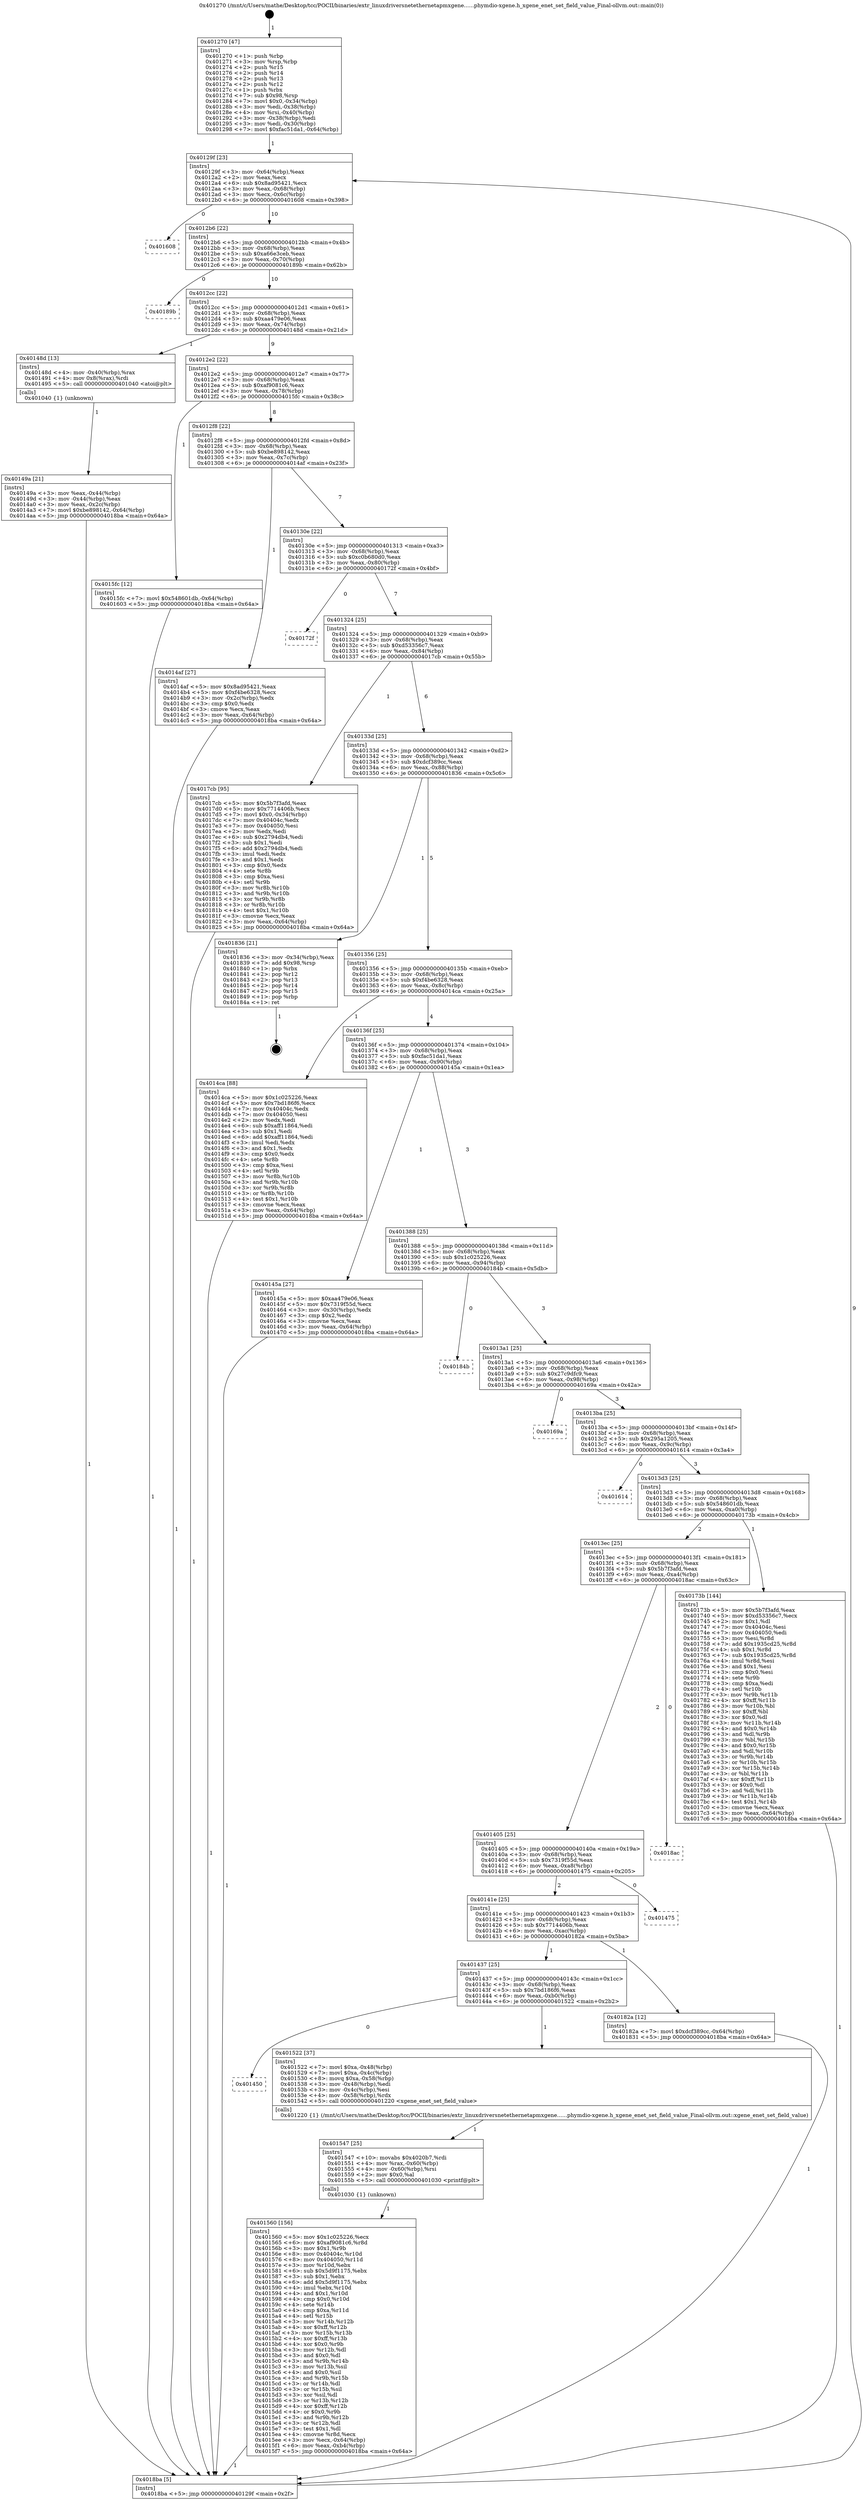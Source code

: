 digraph "0x401270" {
  label = "0x401270 (/mnt/c/Users/mathe/Desktop/tcc/POCII/binaries/extr_linuxdriversnetethernetapmxgene......phymdio-xgene.h_xgene_enet_set_field_value_Final-ollvm.out::main(0))"
  labelloc = "t"
  node[shape=record]

  Entry [label="",width=0.3,height=0.3,shape=circle,fillcolor=black,style=filled]
  "0x40129f" [label="{
     0x40129f [23]\l
     | [instrs]\l
     &nbsp;&nbsp;0x40129f \<+3\>: mov -0x64(%rbp),%eax\l
     &nbsp;&nbsp;0x4012a2 \<+2\>: mov %eax,%ecx\l
     &nbsp;&nbsp;0x4012a4 \<+6\>: sub $0x8ad95421,%ecx\l
     &nbsp;&nbsp;0x4012aa \<+3\>: mov %eax,-0x68(%rbp)\l
     &nbsp;&nbsp;0x4012ad \<+3\>: mov %ecx,-0x6c(%rbp)\l
     &nbsp;&nbsp;0x4012b0 \<+6\>: je 0000000000401608 \<main+0x398\>\l
  }"]
  "0x401608" [label="{
     0x401608\l
  }", style=dashed]
  "0x4012b6" [label="{
     0x4012b6 [22]\l
     | [instrs]\l
     &nbsp;&nbsp;0x4012b6 \<+5\>: jmp 00000000004012bb \<main+0x4b\>\l
     &nbsp;&nbsp;0x4012bb \<+3\>: mov -0x68(%rbp),%eax\l
     &nbsp;&nbsp;0x4012be \<+5\>: sub $0xa66e3ceb,%eax\l
     &nbsp;&nbsp;0x4012c3 \<+3\>: mov %eax,-0x70(%rbp)\l
     &nbsp;&nbsp;0x4012c6 \<+6\>: je 000000000040189b \<main+0x62b\>\l
  }"]
  Exit [label="",width=0.3,height=0.3,shape=circle,fillcolor=black,style=filled,peripheries=2]
  "0x40189b" [label="{
     0x40189b\l
  }", style=dashed]
  "0x4012cc" [label="{
     0x4012cc [22]\l
     | [instrs]\l
     &nbsp;&nbsp;0x4012cc \<+5\>: jmp 00000000004012d1 \<main+0x61\>\l
     &nbsp;&nbsp;0x4012d1 \<+3\>: mov -0x68(%rbp),%eax\l
     &nbsp;&nbsp;0x4012d4 \<+5\>: sub $0xaa479e06,%eax\l
     &nbsp;&nbsp;0x4012d9 \<+3\>: mov %eax,-0x74(%rbp)\l
     &nbsp;&nbsp;0x4012dc \<+6\>: je 000000000040148d \<main+0x21d\>\l
  }"]
  "0x401560" [label="{
     0x401560 [156]\l
     | [instrs]\l
     &nbsp;&nbsp;0x401560 \<+5\>: mov $0x1c025226,%ecx\l
     &nbsp;&nbsp;0x401565 \<+6\>: mov $0xaf9081c6,%r8d\l
     &nbsp;&nbsp;0x40156b \<+3\>: mov $0x1,%r9b\l
     &nbsp;&nbsp;0x40156e \<+8\>: mov 0x40404c,%r10d\l
     &nbsp;&nbsp;0x401576 \<+8\>: mov 0x404050,%r11d\l
     &nbsp;&nbsp;0x40157e \<+3\>: mov %r10d,%ebx\l
     &nbsp;&nbsp;0x401581 \<+6\>: sub $0x5d9f1175,%ebx\l
     &nbsp;&nbsp;0x401587 \<+3\>: sub $0x1,%ebx\l
     &nbsp;&nbsp;0x40158a \<+6\>: add $0x5d9f1175,%ebx\l
     &nbsp;&nbsp;0x401590 \<+4\>: imul %ebx,%r10d\l
     &nbsp;&nbsp;0x401594 \<+4\>: and $0x1,%r10d\l
     &nbsp;&nbsp;0x401598 \<+4\>: cmp $0x0,%r10d\l
     &nbsp;&nbsp;0x40159c \<+4\>: sete %r14b\l
     &nbsp;&nbsp;0x4015a0 \<+4\>: cmp $0xa,%r11d\l
     &nbsp;&nbsp;0x4015a4 \<+4\>: setl %r15b\l
     &nbsp;&nbsp;0x4015a8 \<+3\>: mov %r14b,%r12b\l
     &nbsp;&nbsp;0x4015ab \<+4\>: xor $0xff,%r12b\l
     &nbsp;&nbsp;0x4015af \<+3\>: mov %r15b,%r13b\l
     &nbsp;&nbsp;0x4015b2 \<+4\>: xor $0xff,%r13b\l
     &nbsp;&nbsp;0x4015b6 \<+4\>: xor $0x0,%r9b\l
     &nbsp;&nbsp;0x4015ba \<+3\>: mov %r12b,%dl\l
     &nbsp;&nbsp;0x4015bd \<+3\>: and $0x0,%dl\l
     &nbsp;&nbsp;0x4015c0 \<+3\>: and %r9b,%r14b\l
     &nbsp;&nbsp;0x4015c3 \<+3\>: mov %r13b,%sil\l
     &nbsp;&nbsp;0x4015c6 \<+4\>: and $0x0,%sil\l
     &nbsp;&nbsp;0x4015ca \<+3\>: and %r9b,%r15b\l
     &nbsp;&nbsp;0x4015cd \<+3\>: or %r14b,%dl\l
     &nbsp;&nbsp;0x4015d0 \<+3\>: or %r15b,%sil\l
     &nbsp;&nbsp;0x4015d3 \<+3\>: xor %sil,%dl\l
     &nbsp;&nbsp;0x4015d6 \<+3\>: or %r13b,%r12b\l
     &nbsp;&nbsp;0x4015d9 \<+4\>: xor $0xff,%r12b\l
     &nbsp;&nbsp;0x4015dd \<+4\>: or $0x0,%r9b\l
     &nbsp;&nbsp;0x4015e1 \<+3\>: and %r9b,%r12b\l
     &nbsp;&nbsp;0x4015e4 \<+3\>: or %r12b,%dl\l
     &nbsp;&nbsp;0x4015e7 \<+3\>: test $0x1,%dl\l
     &nbsp;&nbsp;0x4015ea \<+4\>: cmovne %r8d,%ecx\l
     &nbsp;&nbsp;0x4015ee \<+3\>: mov %ecx,-0x64(%rbp)\l
     &nbsp;&nbsp;0x4015f1 \<+6\>: mov %eax,-0xb4(%rbp)\l
     &nbsp;&nbsp;0x4015f7 \<+5\>: jmp 00000000004018ba \<main+0x64a\>\l
  }"]
  "0x40148d" [label="{
     0x40148d [13]\l
     | [instrs]\l
     &nbsp;&nbsp;0x40148d \<+4\>: mov -0x40(%rbp),%rax\l
     &nbsp;&nbsp;0x401491 \<+4\>: mov 0x8(%rax),%rdi\l
     &nbsp;&nbsp;0x401495 \<+5\>: call 0000000000401040 \<atoi@plt\>\l
     | [calls]\l
     &nbsp;&nbsp;0x401040 \{1\} (unknown)\l
  }"]
  "0x4012e2" [label="{
     0x4012e2 [22]\l
     | [instrs]\l
     &nbsp;&nbsp;0x4012e2 \<+5\>: jmp 00000000004012e7 \<main+0x77\>\l
     &nbsp;&nbsp;0x4012e7 \<+3\>: mov -0x68(%rbp),%eax\l
     &nbsp;&nbsp;0x4012ea \<+5\>: sub $0xaf9081c6,%eax\l
     &nbsp;&nbsp;0x4012ef \<+3\>: mov %eax,-0x78(%rbp)\l
     &nbsp;&nbsp;0x4012f2 \<+6\>: je 00000000004015fc \<main+0x38c\>\l
  }"]
  "0x401547" [label="{
     0x401547 [25]\l
     | [instrs]\l
     &nbsp;&nbsp;0x401547 \<+10\>: movabs $0x4020b7,%rdi\l
     &nbsp;&nbsp;0x401551 \<+4\>: mov %rax,-0x60(%rbp)\l
     &nbsp;&nbsp;0x401555 \<+4\>: mov -0x60(%rbp),%rsi\l
     &nbsp;&nbsp;0x401559 \<+2\>: mov $0x0,%al\l
     &nbsp;&nbsp;0x40155b \<+5\>: call 0000000000401030 \<printf@plt\>\l
     | [calls]\l
     &nbsp;&nbsp;0x401030 \{1\} (unknown)\l
  }"]
  "0x4015fc" [label="{
     0x4015fc [12]\l
     | [instrs]\l
     &nbsp;&nbsp;0x4015fc \<+7\>: movl $0x548601db,-0x64(%rbp)\l
     &nbsp;&nbsp;0x401603 \<+5\>: jmp 00000000004018ba \<main+0x64a\>\l
  }"]
  "0x4012f8" [label="{
     0x4012f8 [22]\l
     | [instrs]\l
     &nbsp;&nbsp;0x4012f8 \<+5\>: jmp 00000000004012fd \<main+0x8d\>\l
     &nbsp;&nbsp;0x4012fd \<+3\>: mov -0x68(%rbp),%eax\l
     &nbsp;&nbsp;0x401300 \<+5\>: sub $0xbe898142,%eax\l
     &nbsp;&nbsp;0x401305 \<+3\>: mov %eax,-0x7c(%rbp)\l
     &nbsp;&nbsp;0x401308 \<+6\>: je 00000000004014af \<main+0x23f\>\l
  }"]
  "0x401450" [label="{
     0x401450\l
  }", style=dashed]
  "0x4014af" [label="{
     0x4014af [27]\l
     | [instrs]\l
     &nbsp;&nbsp;0x4014af \<+5\>: mov $0x8ad95421,%eax\l
     &nbsp;&nbsp;0x4014b4 \<+5\>: mov $0xf4be6328,%ecx\l
     &nbsp;&nbsp;0x4014b9 \<+3\>: mov -0x2c(%rbp),%edx\l
     &nbsp;&nbsp;0x4014bc \<+3\>: cmp $0x0,%edx\l
     &nbsp;&nbsp;0x4014bf \<+3\>: cmove %ecx,%eax\l
     &nbsp;&nbsp;0x4014c2 \<+3\>: mov %eax,-0x64(%rbp)\l
     &nbsp;&nbsp;0x4014c5 \<+5\>: jmp 00000000004018ba \<main+0x64a\>\l
  }"]
  "0x40130e" [label="{
     0x40130e [22]\l
     | [instrs]\l
     &nbsp;&nbsp;0x40130e \<+5\>: jmp 0000000000401313 \<main+0xa3\>\l
     &nbsp;&nbsp;0x401313 \<+3\>: mov -0x68(%rbp),%eax\l
     &nbsp;&nbsp;0x401316 \<+5\>: sub $0xc0b680d0,%eax\l
     &nbsp;&nbsp;0x40131b \<+3\>: mov %eax,-0x80(%rbp)\l
     &nbsp;&nbsp;0x40131e \<+6\>: je 000000000040172f \<main+0x4bf\>\l
  }"]
  "0x401522" [label="{
     0x401522 [37]\l
     | [instrs]\l
     &nbsp;&nbsp;0x401522 \<+7\>: movl $0xa,-0x48(%rbp)\l
     &nbsp;&nbsp;0x401529 \<+7\>: movl $0xa,-0x4c(%rbp)\l
     &nbsp;&nbsp;0x401530 \<+8\>: movq $0xa,-0x58(%rbp)\l
     &nbsp;&nbsp;0x401538 \<+3\>: mov -0x48(%rbp),%edi\l
     &nbsp;&nbsp;0x40153b \<+3\>: mov -0x4c(%rbp),%esi\l
     &nbsp;&nbsp;0x40153e \<+4\>: mov -0x58(%rbp),%rdx\l
     &nbsp;&nbsp;0x401542 \<+5\>: call 0000000000401220 \<xgene_enet_set_field_value\>\l
     | [calls]\l
     &nbsp;&nbsp;0x401220 \{1\} (/mnt/c/Users/mathe/Desktop/tcc/POCII/binaries/extr_linuxdriversnetethernetapmxgene......phymdio-xgene.h_xgene_enet_set_field_value_Final-ollvm.out::xgene_enet_set_field_value)\l
  }"]
  "0x40172f" [label="{
     0x40172f\l
  }", style=dashed]
  "0x401324" [label="{
     0x401324 [25]\l
     | [instrs]\l
     &nbsp;&nbsp;0x401324 \<+5\>: jmp 0000000000401329 \<main+0xb9\>\l
     &nbsp;&nbsp;0x401329 \<+3\>: mov -0x68(%rbp),%eax\l
     &nbsp;&nbsp;0x40132c \<+5\>: sub $0xd53356c7,%eax\l
     &nbsp;&nbsp;0x401331 \<+6\>: mov %eax,-0x84(%rbp)\l
     &nbsp;&nbsp;0x401337 \<+6\>: je 00000000004017cb \<main+0x55b\>\l
  }"]
  "0x401437" [label="{
     0x401437 [25]\l
     | [instrs]\l
     &nbsp;&nbsp;0x401437 \<+5\>: jmp 000000000040143c \<main+0x1cc\>\l
     &nbsp;&nbsp;0x40143c \<+3\>: mov -0x68(%rbp),%eax\l
     &nbsp;&nbsp;0x40143f \<+5\>: sub $0x7bd186f6,%eax\l
     &nbsp;&nbsp;0x401444 \<+6\>: mov %eax,-0xb0(%rbp)\l
     &nbsp;&nbsp;0x40144a \<+6\>: je 0000000000401522 \<main+0x2b2\>\l
  }"]
  "0x4017cb" [label="{
     0x4017cb [95]\l
     | [instrs]\l
     &nbsp;&nbsp;0x4017cb \<+5\>: mov $0x5b7f3afd,%eax\l
     &nbsp;&nbsp;0x4017d0 \<+5\>: mov $0x7714406b,%ecx\l
     &nbsp;&nbsp;0x4017d5 \<+7\>: movl $0x0,-0x34(%rbp)\l
     &nbsp;&nbsp;0x4017dc \<+7\>: mov 0x40404c,%edx\l
     &nbsp;&nbsp;0x4017e3 \<+7\>: mov 0x404050,%esi\l
     &nbsp;&nbsp;0x4017ea \<+2\>: mov %edx,%edi\l
     &nbsp;&nbsp;0x4017ec \<+6\>: sub $0x2794db4,%edi\l
     &nbsp;&nbsp;0x4017f2 \<+3\>: sub $0x1,%edi\l
     &nbsp;&nbsp;0x4017f5 \<+6\>: add $0x2794db4,%edi\l
     &nbsp;&nbsp;0x4017fb \<+3\>: imul %edi,%edx\l
     &nbsp;&nbsp;0x4017fe \<+3\>: and $0x1,%edx\l
     &nbsp;&nbsp;0x401801 \<+3\>: cmp $0x0,%edx\l
     &nbsp;&nbsp;0x401804 \<+4\>: sete %r8b\l
     &nbsp;&nbsp;0x401808 \<+3\>: cmp $0xa,%esi\l
     &nbsp;&nbsp;0x40180b \<+4\>: setl %r9b\l
     &nbsp;&nbsp;0x40180f \<+3\>: mov %r8b,%r10b\l
     &nbsp;&nbsp;0x401812 \<+3\>: and %r9b,%r10b\l
     &nbsp;&nbsp;0x401815 \<+3\>: xor %r9b,%r8b\l
     &nbsp;&nbsp;0x401818 \<+3\>: or %r8b,%r10b\l
     &nbsp;&nbsp;0x40181b \<+4\>: test $0x1,%r10b\l
     &nbsp;&nbsp;0x40181f \<+3\>: cmovne %ecx,%eax\l
     &nbsp;&nbsp;0x401822 \<+3\>: mov %eax,-0x64(%rbp)\l
     &nbsp;&nbsp;0x401825 \<+5\>: jmp 00000000004018ba \<main+0x64a\>\l
  }"]
  "0x40133d" [label="{
     0x40133d [25]\l
     | [instrs]\l
     &nbsp;&nbsp;0x40133d \<+5\>: jmp 0000000000401342 \<main+0xd2\>\l
     &nbsp;&nbsp;0x401342 \<+3\>: mov -0x68(%rbp),%eax\l
     &nbsp;&nbsp;0x401345 \<+5\>: sub $0xdcf389cc,%eax\l
     &nbsp;&nbsp;0x40134a \<+6\>: mov %eax,-0x88(%rbp)\l
     &nbsp;&nbsp;0x401350 \<+6\>: je 0000000000401836 \<main+0x5c6\>\l
  }"]
  "0x40182a" [label="{
     0x40182a [12]\l
     | [instrs]\l
     &nbsp;&nbsp;0x40182a \<+7\>: movl $0xdcf389cc,-0x64(%rbp)\l
     &nbsp;&nbsp;0x401831 \<+5\>: jmp 00000000004018ba \<main+0x64a\>\l
  }"]
  "0x401836" [label="{
     0x401836 [21]\l
     | [instrs]\l
     &nbsp;&nbsp;0x401836 \<+3\>: mov -0x34(%rbp),%eax\l
     &nbsp;&nbsp;0x401839 \<+7\>: add $0x98,%rsp\l
     &nbsp;&nbsp;0x401840 \<+1\>: pop %rbx\l
     &nbsp;&nbsp;0x401841 \<+2\>: pop %r12\l
     &nbsp;&nbsp;0x401843 \<+2\>: pop %r13\l
     &nbsp;&nbsp;0x401845 \<+2\>: pop %r14\l
     &nbsp;&nbsp;0x401847 \<+2\>: pop %r15\l
     &nbsp;&nbsp;0x401849 \<+1\>: pop %rbp\l
     &nbsp;&nbsp;0x40184a \<+1\>: ret\l
  }"]
  "0x401356" [label="{
     0x401356 [25]\l
     | [instrs]\l
     &nbsp;&nbsp;0x401356 \<+5\>: jmp 000000000040135b \<main+0xeb\>\l
     &nbsp;&nbsp;0x40135b \<+3\>: mov -0x68(%rbp),%eax\l
     &nbsp;&nbsp;0x40135e \<+5\>: sub $0xf4be6328,%eax\l
     &nbsp;&nbsp;0x401363 \<+6\>: mov %eax,-0x8c(%rbp)\l
     &nbsp;&nbsp;0x401369 \<+6\>: je 00000000004014ca \<main+0x25a\>\l
  }"]
  "0x40141e" [label="{
     0x40141e [25]\l
     | [instrs]\l
     &nbsp;&nbsp;0x40141e \<+5\>: jmp 0000000000401423 \<main+0x1b3\>\l
     &nbsp;&nbsp;0x401423 \<+3\>: mov -0x68(%rbp),%eax\l
     &nbsp;&nbsp;0x401426 \<+5\>: sub $0x7714406b,%eax\l
     &nbsp;&nbsp;0x40142b \<+6\>: mov %eax,-0xac(%rbp)\l
     &nbsp;&nbsp;0x401431 \<+6\>: je 000000000040182a \<main+0x5ba\>\l
  }"]
  "0x4014ca" [label="{
     0x4014ca [88]\l
     | [instrs]\l
     &nbsp;&nbsp;0x4014ca \<+5\>: mov $0x1c025226,%eax\l
     &nbsp;&nbsp;0x4014cf \<+5\>: mov $0x7bd186f6,%ecx\l
     &nbsp;&nbsp;0x4014d4 \<+7\>: mov 0x40404c,%edx\l
     &nbsp;&nbsp;0x4014db \<+7\>: mov 0x404050,%esi\l
     &nbsp;&nbsp;0x4014e2 \<+2\>: mov %edx,%edi\l
     &nbsp;&nbsp;0x4014e4 \<+6\>: sub $0xaff11864,%edi\l
     &nbsp;&nbsp;0x4014ea \<+3\>: sub $0x1,%edi\l
     &nbsp;&nbsp;0x4014ed \<+6\>: add $0xaff11864,%edi\l
     &nbsp;&nbsp;0x4014f3 \<+3\>: imul %edi,%edx\l
     &nbsp;&nbsp;0x4014f6 \<+3\>: and $0x1,%edx\l
     &nbsp;&nbsp;0x4014f9 \<+3\>: cmp $0x0,%edx\l
     &nbsp;&nbsp;0x4014fc \<+4\>: sete %r8b\l
     &nbsp;&nbsp;0x401500 \<+3\>: cmp $0xa,%esi\l
     &nbsp;&nbsp;0x401503 \<+4\>: setl %r9b\l
     &nbsp;&nbsp;0x401507 \<+3\>: mov %r8b,%r10b\l
     &nbsp;&nbsp;0x40150a \<+3\>: and %r9b,%r10b\l
     &nbsp;&nbsp;0x40150d \<+3\>: xor %r9b,%r8b\l
     &nbsp;&nbsp;0x401510 \<+3\>: or %r8b,%r10b\l
     &nbsp;&nbsp;0x401513 \<+4\>: test $0x1,%r10b\l
     &nbsp;&nbsp;0x401517 \<+3\>: cmovne %ecx,%eax\l
     &nbsp;&nbsp;0x40151a \<+3\>: mov %eax,-0x64(%rbp)\l
     &nbsp;&nbsp;0x40151d \<+5\>: jmp 00000000004018ba \<main+0x64a\>\l
  }"]
  "0x40136f" [label="{
     0x40136f [25]\l
     | [instrs]\l
     &nbsp;&nbsp;0x40136f \<+5\>: jmp 0000000000401374 \<main+0x104\>\l
     &nbsp;&nbsp;0x401374 \<+3\>: mov -0x68(%rbp),%eax\l
     &nbsp;&nbsp;0x401377 \<+5\>: sub $0xfac51da1,%eax\l
     &nbsp;&nbsp;0x40137c \<+6\>: mov %eax,-0x90(%rbp)\l
     &nbsp;&nbsp;0x401382 \<+6\>: je 000000000040145a \<main+0x1ea\>\l
  }"]
  "0x401475" [label="{
     0x401475\l
  }", style=dashed]
  "0x40145a" [label="{
     0x40145a [27]\l
     | [instrs]\l
     &nbsp;&nbsp;0x40145a \<+5\>: mov $0xaa479e06,%eax\l
     &nbsp;&nbsp;0x40145f \<+5\>: mov $0x7319f55d,%ecx\l
     &nbsp;&nbsp;0x401464 \<+3\>: mov -0x30(%rbp),%edx\l
     &nbsp;&nbsp;0x401467 \<+3\>: cmp $0x2,%edx\l
     &nbsp;&nbsp;0x40146a \<+3\>: cmovne %ecx,%eax\l
     &nbsp;&nbsp;0x40146d \<+3\>: mov %eax,-0x64(%rbp)\l
     &nbsp;&nbsp;0x401470 \<+5\>: jmp 00000000004018ba \<main+0x64a\>\l
  }"]
  "0x401388" [label="{
     0x401388 [25]\l
     | [instrs]\l
     &nbsp;&nbsp;0x401388 \<+5\>: jmp 000000000040138d \<main+0x11d\>\l
     &nbsp;&nbsp;0x40138d \<+3\>: mov -0x68(%rbp),%eax\l
     &nbsp;&nbsp;0x401390 \<+5\>: sub $0x1c025226,%eax\l
     &nbsp;&nbsp;0x401395 \<+6\>: mov %eax,-0x94(%rbp)\l
     &nbsp;&nbsp;0x40139b \<+6\>: je 000000000040184b \<main+0x5db\>\l
  }"]
  "0x4018ba" [label="{
     0x4018ba [5]\l
     | [instrs]\l
     &nbsp;&nbsp;0x4018ba \<+5\>: jmp 000000000040129f \<main+0x2f\>\l
  }"]
  "0x401270" [label="{
     0x401270 [47]\l
     | [instrs]\l
     &nbsp;&nbsp;0x401270 \<+1\>: push %rbp\l
     &nbsp;&nbsp;0x401271 \<+3\>: mov %rsp,%rbp\l
     &nbsp;&nbsp;0x401274 \<+2\>: push %r15\l
     &nbsp;&nbsp;0x401276 \<+2\>: push %r14\l
     &nbsp;&nbsp;0x401278 \<+2\>: push %r13\l
     &nbsp;&nbsp;0x40127a \<+2\>: push %r12\l
     &nbsp;&nbsp;0x40127c \<+1\>: push %rbx\l
     &nbsp;&nbsp;0x40127d \<+7\>: sub $0x98,%rsp\l
     &nbsp;&nbsp;0x401284 \<+7\>: movl $0x0,-0x34(%rbp)\l
     &nbsp;&nbsp;0x40128b \<+3\>: mov %edi,-0x38(%rbp)\l
     &nbsp;&nbsp;0x40128e \<+4\>: mov %rsi,-0x40(%rbp)\l
     &nbsp;&nbsp;0x401292 \<+3\>: mov -0x38(%rbp),%edi\l
     &nbsp;&nbsp;0x401295 \<+3\>: mov %edi,-0x30(%rbp)\l
     &nbsp;&nbsp;0x401298 \<+7\>: movl $0xfac51da1,-0x64(%rbp)\l
  }"]
  "0x40149a" [label="{
     0x40149a [21]\l
     | [instrs]\l
     &nbsp;&nbsp;0x40149a \<+3\>: mov %eax,-0x44(%rbp)\l
     &nbsp;&nbsp;0x40149d \<+3\>: mov -0x44(%rbp),%eax\l
     &nbsp;&nbsp;0x4014a0 \<+3\>: mov %eax,-0x2c(%rbp)\l
     &nbsp;&nbsp;0x4014a3 \<+7\>: movl $0xbe898142,-0x64(%rbp)\l
     &nbsp;&nbsp;0x4014aa \<+5\>: jmp 00000000004018ba \<main+0x64a\>\l
  }"]
  "0x401405" [label="{
     0x401405 [25]\l
     | [instrs]\l
     &nbsp;&nbsp;0x401405 \<+5\>: jmp 000000000040140a \<main+0x19a\>\l
     &nbsp;&nbsp;0x40140a \<+3\>: mov -0x68(%rbp),%eax\l
     &nbsp;&nbsp;0x40140d \<+5\>: sub $0x7319f55d,%eax\l
     &nbsp;&nbsp;0x401412 \<+6\>: mov %eax,-0xa8(%rbp)\l
     &nbsp;&nbsp;0x401418 \<+6\>: je 0000000000401475 \<main+0x205\>\l
  }"]
  "0x40184b" [label="{
     0x40184b\l
  }", style=dashed]
  "0x4013a1" [label="{
     0x4013a1 [25]\l
     | [instrs]\l
     &nbsp;&nbsp;0x4013a1 \<+5\>: jmp 00000000004013a6 \<main+0x136\>\l
     &nbsp;&nbsp;0x4013a6 \<+3\>: mov -0x68(%rbp),%eax\l
     &nbsp;&nbsp;0x4013a9 \<+5\>: sub $0x27c9dfc9,%eax\l
     &nbsp;&nbsp;0x4013ae \<+6\>: mov %eax,-0x98(%rbp)\l
     &nbsp;&nbsp;0x4013b4 \<+6\>: je 000000000040169a \<main+0x42a\>\l
  }"]
  "0x4018ac" [label="{
     0x4018ac\l
  }", style=dashed]
  "0x40169a" [label="{
     0x40169a\l
  }", style=dashed]
  "0x4013ba" [label="{
     0x4013ba [25]\l
     | [instrs]\l
     &nbsp;&nbsp;0x4013ba \<+5\>: jmp 00000000004013bf \<main+0x14f\>\l
     &nbsp;&nbsp;0x4013bf \<+3\>: mov -0x68(%rbp),%eax\l
     &nbsp;&nbsp;0x4013c2 \<+5\>: sub $0x295a1205,%eax\l
     &nbsp;&nbsp;0x4013c7 \<+6\>: mov %eax,-0x9c(%rbp)\l
     &nbsp;&nbsp;0x4013cd \<+6\>: je 0000000000401614 \<main+0x3a4\>\l
  }"]
  "0x4013ec" [label="{
     0x4013ec [25]\l
     | [instrs]\l
     &nbsp;&nbsp;0x4013ec \<+5\>: jmp 00000000004013f1 \<main+0x181\>\l
     &nbsp;&nbsp;0x4013f1 \<+3\>: mov -0x68(%rbp),%eax\l
     &nbsp;&nbsp;0x4013f4 \<+5\>: sub $0x5b7f3afd,%eax\l
     &nbsp;&nbsp;0x4013f9 \<+6\>: mov %eax,-0xa4(%rbp)\l
     &nbsp;&nbsp;0x4013ff \<+6\>: je 00000000004018ac \<main+0x63c\>\l
  }"]
  "0x401614" [label="{
     0x401614\l
  }", style=dashed]
  "0x4013d3" [label="{
     0x4013d3 [25]\l
     | [instrs]\l
     &nbsp;&nbsp;0x4013d3 \<+5\>: jmp 00000000004013d8 \<main+0x168\>\l
     &nbsp;&nbsp;0x4013d8 \<+3\>: mov -0x68(%rbp),%eax\l
     &nbsp;&nbsp;0x4013db \<+5\>: sub $0x548601db,%eax\l
     &nbsp;&nbsp;0x4013e0 \<+6\>: mov %eax,-0xa0(%rbp)\l
     &nbsp;&nbsp;0x4013e6 \<+6\>: je 000000000040173b \<main+0x4cb\>\l
  }"]
  "0x40173b" [label="{
     0x40173b [144]\l
     | [instrs]\l
     &nbsp;&nbsp;0x40173b \<+5\>: mov $0x5b7f3afd,%eax\l
     &nbsp;&nbsp;0x401740 \<+5\>: mov $0xd53356c7,%ecx\l
     &nbsp;&nbsp;0x401745 \<+2\>: mov $0x1,%dl\l
     &nbsp;&nbsp;0x401747 \<+7\>: mov 0x40404c,%esi\l
     &nbsp;&nbsp;0x40174e \<+7\>: mov 0x404050,%edi\l
     &nbsp;&nbsp;0x401755 \<+3\>: mov %esi,%r8d\l
     &nbsp;&nbsp;0x401758 \<+7\>: add $0x1935cd25,%r8d\l
     &nbsp;&nbsp;0x40175f \<+4\>: sub $0x1,%r8d\l
     &nbsp;&nbsp;0x401763 \<+7\>: sub $0x1935cd25,%r8d\l
     &nbsp;&nbsp;0x40176a \<+4\>: imul %r8d,%esi\l
     &nbsp;&nbsp;0x40176e \<+3\>: and $0x1,%esi\l
     &nbsp;&nbsp;0x401771 \<+3\>: cmp $0x0,%esi\l
     &nbsp;&nbsp;0x401774 \<+4\>: sete %r9b\l
     &nbsp;&nbsp;0x401778 \<+3\>: cmp $0xa,%edi\l
     &nbsp;&nbsp;0x40177b \<+4\>: setl %r10b\l
     &nbsp;&nbsp;0x40177f \<+3\>: mov %r9b,%r11b\l
     &nbsp;&nbsp;0x401782 \<+4\>: xor $0xff,%r11b\l
     &nbsp;&nbsp;0x401786 \<+3\>: mov %r10b,%bl\l
     &nbsp;&nbsp;0x401789 \<+3\>: xor $0xff,%bl\l
     &nbsp;&nbsp;0x40178c \<+3\>: xor $0x0,%dl\l
     &nbsp;&nbsp;0x40178f \<+3\>: mov %r11b,%r14b\l
     &nbsp;&nbsp;0x401792 \<+4\>: and $0x0,%r14b\l
     &nbsp;&nbsp;0x401796 \<+3\>: and %dl,%r9b\l
     &nbsp;&nbsp;0x401799 \<+3\>: mov %bl,%r15b\l
     &nbsp;&nbsp;0x40179c \<+4\>: and $0x0,%r15b\l
     &nbsp;&nbsp;0x4017a0 \<+3\>: and %dl,%r10b\l
     &nbsp;&nbsp;0x4017a3 \<+3\>: or %r9b,%r14b\l
     &nbsp;&nbsp;0x4017a6 \<+3\>: or %r10b,%r15b\l
     &nbsp;&nbsp;0x4017a9 \<+3\>: xor %r15b,%r14b\l
     &nbsp;&nbsp;0x4017ac \<+3\>: or %bl,%r11b\l
     &nbsp;&nbsp;0x4017af \<+4\>: xor $0xff,%r11b\l
     &nbsp;&nbsp;0x4017b3 \<+3\>: or $0x0,%dl\l
     &nbsp;&nbsp;0x4017b6 \<+3\>: and %dl,%r11b\l
     &nbsp;&nbsp;0x4017b9 \<+3\>: or %r11b,%r14b\l
     &nbsp;&nbsp;0x4017bc \<+4\>: test $0x1,%r14b\l
     &nbsp;&nbsp;0x4017c0 \<+3\>: cmovne %ecx,%eax\l
     &nbsp;&nbsp;0x4017c3 \<+3\>: mov %eax,-0x64(%rbp)\l
     &nbsp;&nbsp;0x4017c6 \<+5\>: jmp 00000000004018ba \<main+0x64a\>\l
  }"]
  Entry -> "0x401270" [label=" 1"]
  "0x40129f" -> "0x401608" [label=" 0"]
  "0x40129f" -> "0x4012b6" [label=" 10"]
  "0x401836" -> Exit [label=" 1"]
  "0x4012b6" -> "0x40189b" [label=" 0"]
  "0x4012b6" -> "0x4012cc" [label=" 10"]
  "0x40182a" -> "0x4018ba" [label=" 1"]
  "0x4012cc" -> "0x40148d" [label=" 1"]
  "0x4012cc" -> "0x4012e2" [label=" 9"]
  "0x4017cb" -> "0x4018ba" [label=" 1"]
  "0x4012e2" -> "0x4015fc" [label=" 1"]
  "0x4012e2" -> "0x4012f8" [label=" 8"]
  "0x40173b" -> "0x4018ba" [label=" 1"]
  "0x4012f8" -> "0x4014af" [label=" 1"]
  "0x4012f8" -> "0x40130e" [label=" 7"]
  "0x4015fc" -> "0x4018ba" [label=" 1"]
  "0x40130e" -> "0x40172f" [label=" 0"]
  "0x40130e" -> "0x401324" [label=" 7"]
  "0x401560" -> "0x4018ba" [label=" 1"]
  "0x401324" -> "0x4017cb" [label=" 1"]
  "0x401324" -> "0x40133d" [label=" 6"]
  "0x401522" -> "0x401547" [label=" 1"]
  "0x40133d" -> "0x401836" [label=" 1"]
  "0x40133d" -> "0x401356" [label=" 5"]
  "0x401437" -> "0x401450" [label=" 0"]
  "0x401356" -> "0x4014ca" [label=" 1"]
  "0x401356" -> "0x40136f" [label=" 4"]
  "0x401547" -> "0x401560" [label=" 1"]
  "0x40136f" -> "0x40145a" [label=" 1"]
  "0x40136f" -> "0x401388" [label=" 3"]
  "0x40145a" -> "0x4018ba" [label=" 1"]
  "0x401270" -> "0x40129f" [label=" 1"]
  "0x4018ba" -> "0x40129f" [label=" 9"]
  "0x40148d" -> "0x40149a" [label=" 1"]
  "0x40149a" -> "0x4018ba" [label=" 1"]
  "0x4014af" -> "0x4018ba" [label=" 1"]
  "0x4014ca" -> "0x4018ba" [label=" 1"]
  "0x40141e" -> "0x401437" [label=" 1"]
  "0x401388" -> "0x40184b" [label=" 0"]
  "0x401388" -> "0x4013a1" [label=" 3"]
  "0x401437" -> "0x401522" [label=" 1"]
  "0x4013a1" -> "0x40169a" [label=" 0"]
  "0x4013a1" -> "0x4013ba" [label=" 3"]
  "0x401405" -> "0x40141e" [label=" 2"]
  "0x4013ba" -> "0x401614" [label=" 0"]
  "0x4013ba" -> "0x4013d3" [label=" 3"]
  "0x40141e" -> "0x40182a" [label=" 1"]
  "0x4013d3" -> "0x40173b" [label=" 1"]
  "0x4013d3" -> "0x4013ec" [label=" 2"]
  "0x401405" -> "0x401475" [label=" 0"]
  "0x4013ec" -> "0x4018ac" [label=" 0"]
  "0x4013ec" -> "0x401405" [label=" 2"]
}
